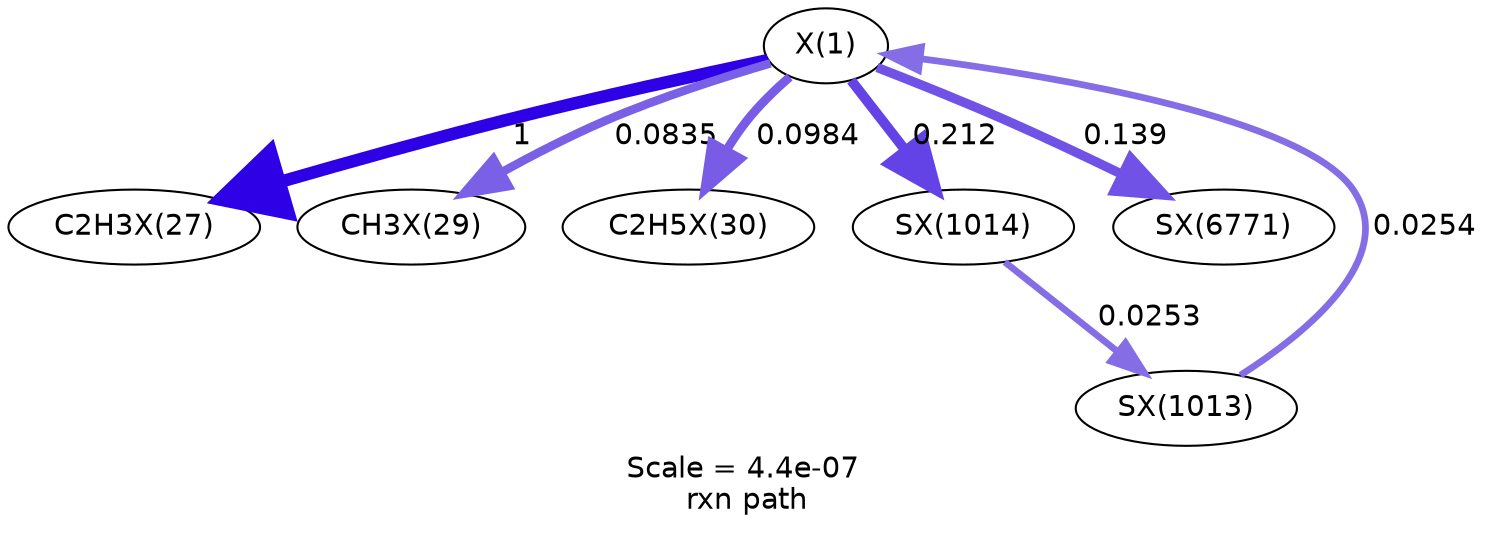 digraph reaction_paths {
center=1;
s74 -> s76[fontname="Helvetica", style="setlinewidth(6)", arrowsize=3, color="0.7, 1.5, 0.9"
, label=" 1"];
s74 -> s78[fontname="Helvetica", style="setlinewidth(4.13)", arrowsize=2.06, color="0.7, 0.583, 0.9"
, label=" 0.0835"];
s74 -> s79[fontname="Helvetica", style="setlinewidth(4.25)", arrowsize=2.12, color="0.7, 0.598, 0.9"
, label=" 0.0984"];
s74 -> s170[fontname="Helvetica", style="setlinewidth(4.83)", arrowsize=2.41, color="0.7, 0.712, 0.9"
, label=" 0.212"];
s169 -> s74[fontname="Helvetica", style="setlinewidth(3.23)", arrowsize=1.61, color="0.7, 0.525, 0.9"
, label=" 0.0254"];
s74 -> s259[fontname="Helvetica", style="setlinewidth(4.51)", arrowsize=2.25, color="0.7, 0.639, 0.9"
, label=" 0.139"];
s170 -> s169[fontname="Helvetica", style="setlinewidth(3.22)", arrowsize=1.61, color="0.7, 0.525, 0.9"
, label=" 0.0253"];
s74 [ fontname="Helvetica", label="X(1)"];
s76 [ fontname="Helvetica", label="C2H3X(27)"];
s78 [ fontname="Helvetica", label="CH3X(29)"];
s79 [ fontname="Helvetica", label="C2H5X(30)"];
s169 [ fontname="Helvetica", label="SX(1013)"];
s170 [ fontname="Helvetica", label="SX(1014)"];
s259 [ fontname="Helvetica", label="SX(6771)"];
 label = "Scale = 4.4e-07\l rxn path";
 fontname = "Helvetica";
}
